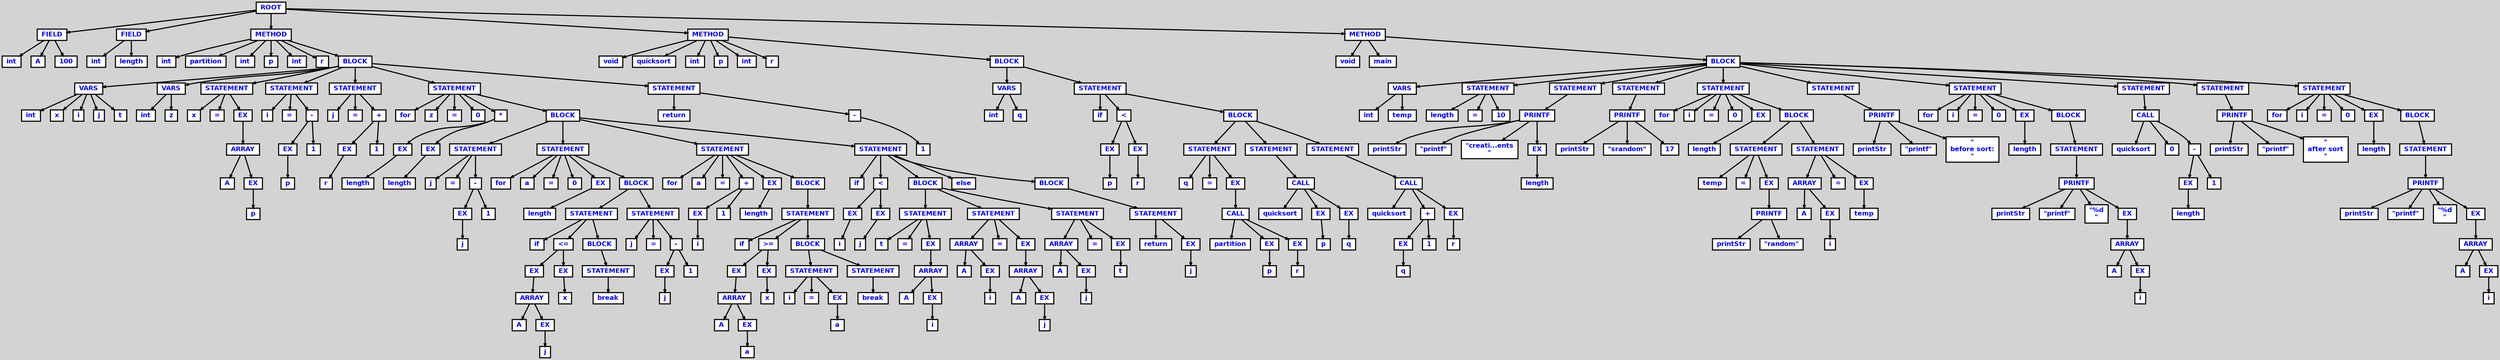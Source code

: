 digraph {

	ordering=out;
	ranksep=.4;
	bgcolor="lightgrey"; node [shape=box, fixedsize=false, fontsize=12, fontname="Helvetica-bold", fontcolor="blue"
		width=.25, height=.25, color="black", fillcolor="white", style="filled, solid, bold"];
	edge [arrowsize=.5, color="black", style="bold"]

  n0 [label="ROOT"];
  n1 [label="FIELD"];
  n1 [label="FIELD"];
  n2 [label="int"];
  n3 [label="A"];
  n4 [label="100"];
  n5 [label="FIELD"];
  n5 [label="FIELD"];
  n6 [label="int"];
  n7 [label="length"];
  n8 [label="METHOD"];
  n8 [label="METHOD"];
  n9 [label="int"];
  n10 [label="partition"];
  n11 [label="int"];
  n12 [label="p"];
  n13 [label="int"];
  n14 [label="r"];
  n15 [label="BLOCK"];
  n15 [label="BLOCK"];
  n16 [label="VARS"];
  n16 [label="VARS"];
  n17 [label="int"];
  n18 [label="x"];
  n19 [label="i"];
  n20 [label="j"];
  n21 [label="t"];
  n22 [label="VARS"];
  n22 [label="VARS"];
  n23 [label="int"];
  n24 [label="z"];
  n25 [label="STATEMENT"];
  n25 [label="STATEMENT"];
  n26 [label="x"];
  n27 [label="="];
  n28 [label="EX"];
  n28 [label="EX"];
  n29 [label="ARRAY"];
  n29 [label="ARRAY"];
  n30 [label="A"];
  n31 [label="EX"];
  n31 [label="EX"];
  n32 [label="p"];
  n33 [label="STATEMENT"];
  n33 [label="STATEMENT"];
  n34 [label="i"];
  n35 [label="="];
  n36 [label="-"];
  n36 [label="-"];
  n37 [label="EX"];
  n37 [label="EX"];
  n38 [label="p"];
  n39 [label="1"];
  n40 [label="STATEMENT"];
  n40 [label="STATEMENT"];
  n41 [label="j"];
  n42 [label="="];
  n43 [label="+"];
  n43 [label="+"];
  n44 [label="EX"];
  n44 [label="EX"];
  n45 [label="r"];
  n46 [label="1"];
  n47 [label="STATEMENT"];
  n47 [label="STATEMENT"];
  n48 [label="for"];
  n49 [label="z"];
  n50 [label="="];
  n51 [label="0"];
  n52 [label="*"];
  n52 [label="*"];
  n53 [label="EX"];
  n53 [label="EX"];
  n54 [label="length"];
  n55 [label="EX"];
  n55 [label="EX"];
  n56 [label="length"];
  n57 [label="BLOCK"];
  n57 [label="BLOCK"];
  n58 [label="STATEMENT"];
  n58 [label="STATEMENT"];
  n59 [label="j"];
  n60 [label="="];
  n61 [label="-"];
  n61 [label="-"];
  n62 [label="EX"];
  n62 [label="EX"];
  n63 [label="j"];
  n64 [label="1"];
  n65 [label="STATEMENT"];
  n65 [label="STATEMENT"];
  n66 [label="for"];
  n67 [label="a"];
  n68 [label="="];
  n69 [label="0"];
  n70 [label="EX"];
  n70 [label="EX"];
  n71 [label="length"];
  n72 [label="BLOCK"];
  n72 [label="BLOCK"];
  n73 [label="STATEMENT"];
  n73 [label="STATEMENT"];
  n74 [label="if"];
  n75 [label="<="];
  n75 [label="<="];
  n76 [label="EX"];
  n76 [label="EX"];
  n77 [label="ARRAY"];
  n77 [label="ARRAY"];
  n78 [label="A"];
  n79 [label="EX"];
  n79 [label="EX"];
  n80 [label="j"];
  n81 [label="EX"];
  n81 [label="EX"];
  n82 [label="x"];
  n83 [label="BLOCK"];
  n83 [label="BLOCK"];
  n84 [label="STATEMENT"];
  n84 [label="STATEMENT"];
  n85 [label="break"];
  n86 [label="STATEMENT"];
  n86 [label="STATEMENT"];
  n87 [label="j"];
  n88 [label="="];
  n89 [label="-"];
  n89 [label="-"];
  n90 [label="EX"];
  n90 [label="EX"];
  n91 [label="j"];
  n92 [label="1"];
  n93 [label="STATEMENT"];
  n93 [label="STATEMENT"];
  n94 [label="for"];
  n95 [label="a"];
  n96 [label="="];
  n97 [label="+"];
  n97 [label="+"];
  n98 [label="EX"];
  n98 [label="EX"];
  n99 [label="i"];
  n100 [label="1"];
  n101 [label="EX"];
  n101 [label="EX"];
  n102 [label="length"];
  n103 [label="BLOCK"];
  n103 [label="BLOCK"];
  n104 [label="STATEMENT"];
  n104 [label="STATEMENT"];
  n105 [label="if"];
  n106 [label=">="];
  n106 [label=">="];
  n107 [label="EX"];
  n107 [label="EX"];
  n108 [label="ARRAY"];
  n108 [label="ARRAY"];
  n109 [label="A"];
  n110 [label="EX"];
  n110 [label="EX"];
  n111 [label="a"];
  n112 [label="EX"];
  n112 [label="EX"];
  n113 [label="x"];
  n114 [label="BLOCK"];
  n114 [label="BLOCK"];
  n115 [label="STATEMENT"];
  n115 [label="STATEMENT"];
  n116 [label="i"];
  n117 [label="="];
  n118 [label="EX"];
  n118 [label="EX"];
  n119 [label="a"];
  n120 [label="STATEMENT"];
  n120 [label="STATEMENT"];
  n121 [label="break"];
  n122 [label="STATEMENT"];
  n122 [label="STATEMENT"];
  n123 [label="if"];
  n124 [label="<"];
  n124 [label="<"];
  n125 [label="EX"];
  n125 [label="EX"];
  n126 [label="i"];
  n127 [label="EX"];
  n127 [label="EX"];
  n128 [label="j"];
  n129 [label="BLOCK"];
  n129 [label="BLOCK"];
  n130 [label="STATEMENT"];
  n130 [label="STATEMENT"];
  n131 [label="t"];
  n132 [label="="];
  n133 [label="EX"];
  n133 [label="EX"];
  n134 [label="ARRAY"];
  n134 [label="ARRAY"];
  n135 [label="A"];
  n136 [label="EX"];
  n136 [label="EX"];
  n137 [label="i"];
  n138 [label="STATEMENT"];
  n138 [label="STATEMENT"];
  n139 [label="ARRAY"];
  n139 [label="ARRAY"];
  n140 [label="A"];
  n141 [label="EX"];
  n141 [label="EX"];
  n142 [label="i"];
  n143 [label="="];
  n144 [label="EX"];
  n144 [label="EX"];
  n145 [label="ARRAY"];
  n145 [label="ARRAY"];
  n146 [label="A"];
  n147 [label="EX"];
  n147 [label="EX"];
  n148 [label="j"];
  n149 [label="STATEMENT"];
  n149 [label="STATEMENT"];
  n150 [label="ARRAY"];
  n150 [label="ARRAY"];
  n151 [label="A"];
  n152 [label="EX"];
  n152 [label="EX"];
  n153 [label="j"];
  n154 [label="="];
  n155 [label="EX"];
  n155 [label="EX"];
  n156 [label="t"];
  n157 [label="else"];
  n158 [label="BLOCK"];
  n158 [label="BLOCK"];
  n159 [label="STATEMENT"];
  n159 [label="STATEMENT"];
  n160 [label="return"];
  n161 [label="EX"];
  n161 [label="EX"];
  n162 [label="j"];
  n163 [label="STATEMENT"];
  n163 [label="STATEMENT"];
  n164 [label="return"];
  n165 [label="-"];
  n165 [label="-"];
  n166 [label="1"];
  n167 [label="METHOD"];
  n167 [label="METHOD"];
  n168 [label="void"];
  n169 [label="quicksort"];
  n170 [label="int"];
  n171 [label="p"];
  n172 [label="int"];
  n173 [label="r"];
  n174 [label="BLOCK"];
  n174 [label="BLOCK"];
  n175 [label="VARS"];
  n175 [label="VARS"];
  n176 [label="int"];
  n177 [label="q"];
  n178 [label="STATEMENT"];
  n178 [label="STATEMENT"];
  n179 [label="if"];
  n180 [label="<"];
  n180 [label="<"];
  n181 [label="EX"];
  n181 [label="EX"];
  n182 [label="p"];
  n183 [label="EX"];
  n183 [label="EX"];
  n184 [label="r"];
  n185 [label="BLOCK"];
  n185 [label="BLOCK"];
  n186 [label="STATEMENT"];
  n186 [label="STATEMENT"];
  n187 [label="q"];
  n188 [label="="];
  n189 [label="EX"];
  n189 [label="EX"];
  n190 [label="CALL"];
  n190 [label="CALL"];
  n191 [label="partition"];
  n192 [label="EX"];
  n192 [label="EX"];
  n193 [label="p"];
  n194 [label="EX"];
  n194 [label="EX"];
  n195 [label="r"];
  n196 [label="STATEMENT"];
  n196 [label="STATEMENT"];
  n197 [label="CALL"];
  n197 [label="CALL"];
  n198 [label="quicksort"];
  n199 [label="EX"];
  n199 [label="EX"];
  n200 [label="p"];
  n201 [label="EX"];
  n201 [label="EX"];
  n202 [label="q"];
  n203 [label="STATEMENT"];
  n203 [label="STATEMENT"];
  n204 [label="CALL"];
  n204 [label="CALL"];
  n205 [label="quicksort"];
  n206 [label="+"];
  n206 [label="+"];
  n207 [label="EX"];
  n207 [label="EX"];
  n208 [label="q"];
  n209 [label="1"];
  n210 [label="EX"];
  n210 [label="EX"];
  n211 [label="r"];
  n212 [label="METHOD"];
  n212 [label="METHOD"];
  n213 [label="void"];
  n214 [label="main"];
  n215 [label="BLOCK"];
  n215 [label="BLOCK"];
  n216 [label="VARS"];
  n216 [label="VARS"];
  n217 [label="int"];
  n218 [label="temp"];
  n219 [label="STATEMENT"];
  n219 [label="STATEMENT"];
  n220 [label="length"];
  n221 [label="="];
  n222 [label="10"];
  n223 [label="STATEMENT"];
  n223 [label="STATEMENT"];
  n224 [label="PRINTF"];
  n224 [label="PRINTF"];
  n225 [label="printStr"];
  n226 [label="\"printf\""];
  n227 [label="\"creati...ents\n\""];
  n228 [label="EX"];
  n228 [label="EX"];
  n229 [label="length"];
  n230 [label="STATEMENT"];
  n230 [label="STATEMENT"];
  n231 [label="PRINTF"];
  n231 [label="PRINTF"];
  n232 [label="printStr"];
  n233 [label="\"srandom\""];
  n234 [label="17"];
  n235 [label="STATEMENT"];
  n235 [label="STATEMENT"];
  n236 [label="for"];
  n237 [label="i"];
  n238 [label="="];
  n239 [label="0"];
  n240 [label="EX"];
  n240 [label="EX"];
  n241 [label="length"];
  n242 [label="BLOCK"];
  n242 [label="BLOCK"];
  n243 [label="STATEMENT"];
  n243 [label="STATEMENT"];
  n244 [label="temp"];
  n245 [label="="];
  n246 [label="EX"];
  n246 [label="EX"];
  n247 [label="PRINTF"];
  n247 [label="PRINTF"];
  n248 [label="printStr"];
  n249 [label="\"random\""];
  n250 [label="STATEMENT"];
  n250 [label="STATEMENT"];
  n251 [label="ARRAY"];
  n251 [label="ARRAY"];
  n252 [label="A"];
  n253 [label="EX"];
  n253 [label="EX"];
  n254 [label="i"];
  n255 [label="="];
  n256 [label="EX"];
  n256 [label="EX"];
  n257 [label="temp"];
  n258 [label="STATEMENT"];
  n258 [label="STATEMENT"];
  n259 [label="PRINTF"];
  n259 [label="PRINTF"];
  n260 [label="printStr"];
  n261 [label="\"printf\""];
  n262 [label="\"\nbefore sort:\n\""];
  n263 [label="STATEMENT"];
  n263 [label="STATEMENT"];
  n264 [label="for"];
  n265 [label="i"];
  n266 [label="="];
  n267 [label="0"];
  n268 [label="EX"];
  n268 [label="EX"];
  n269 [label="length"];
  n270 [label="BLOCK"];
  n270 [label="BLOCK"];
  n271 [label="STATEMENT"];
  n271 [label="STATEMENT"];
  n272 [label="PRINTF"];
  n272 [label="PRINTF"];
  n273 [label="printStr"];
  n274 [label="\"printf\""];
  n275 [label="\"%d\n\""];
  n276 [label="EX"];
  n276 [label="EX"];
  n277 [label="ARRAY"];
  n277 [label="ARRAY"];
  n278 [label="A"];
  n279 [label="EX"];
  n279 [label="EX"];
  n280 [label="i"];
  n281 [label="STATEMENT"];
  n281 [label="STATEMENT"];
  n282 [label="CALL"];
  n282 [label="CALL"];
  n283 [label="quicksort"];
  n284 [label="0"];
  n285 [label="-"];
  n285 [label="-"];
  n286 [label="EX"];
  n286 [label="EX"];
  n287 [label="length"];
  n288 [label="1"];
  n289 [label="STATEMENT"];
  n289 [label="STATEMENT"];
  n290 [label="PRINTF"];
  n290 [label="PRINTF"];
  n291 [label="printStr"];
  n292 [label="\"printf\""];
  n293 [label="\"\nafter sort\n\""];
  n294 [label="STATEMENT"];
  n294 [label="STATEMENT"];
  n295 [label="for"];
  n296 [label="i"];
  n297 [label="="];
  n298 [label="0"];
  n299 [label="EX"];
  n299 [label="EX"];
  n300 [label="length"];
  n301 [label="BLOCK"];
  n301 [label="BLOCK"];
  n302 [label="STATEMENT"];
  n302 [label="STATEMENT"];
  n303 [label="PRINTF"];
  n303 [label="PRINTF"];
  n304 [label="printStr"];
  n305 [label="\"printf\""];
  n306 [label="\"%d\n\""];
  n307 [label="EX"];
  n307 [label="EX"];
  n308 [label="ARRAY"];
  n308 [label="ARRAY"];
  n309 [label="A"];
  n310 [label="EX"];
  n310 [label="EX"];
  n311 [label="i"];

  n0 -> n1 // "ROOT" -> "FIELD"
  n1 -> n2 // "FIELD" -> "int"
  n1 -> n3 // "FIELD" -> "A"
  n1 -> n4 // "FIELD" -> "100"
  n0 -> n5 // "ROOT" -> "FIELD"
  n5 -> n6 // "FIELD" -> "int"
  n5 -> n7 // "FIELD" -> "length"
  n0 -> n8 // "ROOT" -> "METHOD"
  n8 -> n9 // "METHOD" -> "int"
  n8 -> n10 // "METHOD" -> "partition"
  n8 -> n11 // "METHOD" -> "int"
  n8 -> n12 // "METHOD" -> "p"
  n8 -> n13 // "METHOD" -> "int"
  n8 -> n14 // "METHOD" -> "r"
  n8 -> n15 // "METHOD" -> "BLOCK"
  n15 -> n16 // "BLOCK" -> "VARS"
  n16 -> n17 // "VARS" -> "int"
  n16 -> n18 // "VARS" -> "x"
  n16 -> n19 // "VARS" -> "i"
  n16 -> n20 // "VARS" -> "j"
  n16 -> n21 // "VARS" -> "t"
  n15 -> n22 // "BLOCK" -> "VARS"
  n22 -> n23 // "VARS" -> "int"
  n22 -> n24 // "VARS" -> "z"
  n15 -> n25 // "BLOCK" -> "STATEMENT"
  n25 -> n26 // "STATEMENT" -> "x"
  n25 -> n27 // "STATEMENT" -> "="
  n25 -> n28 // "STATEMENT" -> "EX"
  n28 -> n29 // "EX" -> "ARRAY"
  n29 -> n30 // "ARRAY" -> "A"
  n29 -> n31 // "ARRAY" -> "EX"
  n31 -> n32 // "EX" -> "p"
  n15 -> n33 // "BLOCK" -> "STATEMENT"
  n33 -> n34 // "STATEMENT" -> "i"
  n33 -> n35 // "STATEMENT" -> "="
  n33 -> n36 // "STATEMENT" -> "-"
  n36 -> n37 // "-" -> "EX"
  n37 -> n38 // "EX" -> "p"
  n36 -> n39 // "-" -> "1"
  n15 -> n40 // "BLOCK" -> "STATEMENT"
  n40 -> n41 // "STATEMENT" -> "j"
  n40 -> n42 // "STATEMENT" -> "="
  n40 -> n43 // "STATEMENT" -> "+"
  n43 -> n44 // "+" -> "EX"
  n44 -> n45 // "EX" -> "r"
  n43 -> n46 // "+" -> "1"
  n15 -> n47 // "BLOCK" -> "STATEMENT"
  n47 -> n48 // "STATEMENT" -> "for"
  n47 -> n49 // "STATEMENT" -> "z"
  n47 -> n50 // "STATEMENT" -> "="
  n47 -> n51 // "STATEMENT" -> "0"
  n47 -> n52 // "STATEMENT" -> "*"
  n52 -> n53 // "*" -> "EX"
  n53 -> n54 // "EX" -> "length"
  n52 -> n55 // "*" -> "EX"
  n55 -> n56 // "EX" -> "length"
  n47 -> n57 // "STATEMENT" -> "BLOCK"
  n57 -> n58 // "BLOCK" -> "STATEMENT"
  n58 -> n59 // "STATEMENT" -> "j"
  n58 -> n60 // "STATEMENT" -> "="
  n58 -> n61 // "STATEMENT" -> "-"
  n61 -> n62 // "-" -> "EX"
  n62 -> n63 // "EX" -> "j"
  n61 -> n64 // "-" -> "1"
  n57 -> n65 // "BLOCK" -> "STATEMENT"
  n65 -> n66 // "STATEMENT" -> "for"
  n65 -> n67 // "STATEMENT" -> "a"
  n65 -> n68 // "STATEMENT" -> "="
  n65 -> n69 // "STATEMENT" -> "0"
  n65 -> n70 // "STATEMENT" -> "EX"
  n70 -> n71 // "EX" -> "length"
  n65 -> n72 // "STATEMENT" -> "BLOCK"
  n72 -> n73 // "BLOCK" -> "STATEMENT"
  n73 -> n74 // "STATEMENT" -> "if"
  n73 -> n75 // "STATEMENT" -> "<="
  n75 -> n76 // "<=" -> "EX"
  n76 -> n77 // "EX" -> "ARRAY"
  n77 -> n78 // "ARRAY" -> "A"
  n77 -> n79 // "ARRAY" -> "EX"
  n79 -> n80 // "EX" -> "j"
  n75 -> n81 // "<=" -> "EX"
  n81 -> n82 // "EX" -> "x"
  n73 -> n83 // "STATEMENT" -> "BLOCK"
  n83 -> n84 // "BLOCK" -> "STATEMENT"
  n84 -> n85 // "STATEMENT" -> "break"
  n72 -> n86 // "BLOCK" -> "STATEMENT"
  n86 -> n87 // "STATEMENT" -> "j"
  n86 -> n88 // "STATEMENT" -> "="
  n86 -> n89 // "STATEMENT" -> "-"
  n89 -> n90 // "-" -> "EX"
  n90 -> n91 // "EX" -> "j"
  n89 -> n92 // "-" -> "1"
  n57 -> n93 // "BLOCK" -> "STATEMENT"
  n93 -> n94 // "STATEMENT" -> "for"
  n93 -> n95 // "STATEMENT" -> "a"
  n93 -> n96 // "STATEMENT" -> "="
  n93 -> n97 // "STATEMENT" -> "+"
  n97 -> n98 // "+" -> "EX"
  n98 -> n99 // "EX" -> "i"
  n97 -> n100 // "+" -> "1"
  n93 -> n101 // "STATEMENT" -> "EX"
  n101 -> n102 // "EX" -> "length"
  n93 -> n103 // "STATEMENT" -> "BLOCK"
  n103 -> n104 // "BLOCK" -> "STATEMENT"
  n104 -> n105 // "STATEMENT" -> "if"
  n104 -> n106 // "STATEMENT" -> ">="
  n106 -> n107 // ">=" -> "EX"
  n107 -> n108 // "EX" -> "ARRAY"
  n108 -> n109 // "ARRAY" -> "A"
  n108 -> n110 // "ARRAY" -> "EX"
  n110 -> n111 // "EX" -> "a"
  n106 -> n112 // ">=" -> "EX"
  n112 -> n113 // "EX" -> "x"
  n104 -> n114 // "STATEMENT" -> "BLOCK"
  n114 -> n115 // "BLOCK" -> "STATEMENT"
  n115 -> n116 // "STATEMENT" -> "i"
  n115 -> n117 // "STATEMENT" -> "="
  n115 -> n118 // "STATEMENT" -> "EX"
  n118 -> n119 // "EX" -> "a"
  n114 -> n120 // "BLOCK" -> "STATEMENT"
  n120 -> n121 // "STATEMENT" -> "break"
  n57 -> n122 // "BLOCK" -> "STATEMENT"
  n122 -> n123 // "STATEMENT" -> "if"
  n122 -> n124 // "STATEMENT" -> "<"
  n124 -> n125 // "<" -> "EX"
  n125 -> n126 // "EX" -> "i"
  n124 -> n127 // "<" -> "EX"
  n127 -> n128 // "EX" -> "j"
  n122 -> n129 // "STATEMENT" -> "BLOCK"
  n129 -> n130 // "BLOCK" -> "STATEMENT"
  n130 -> n131 // "STATEMENT" -> "t"
  n130 -> n132 // "STATEMENT" -> "="
  n130 -> n133 // "STATEMENT" -> "EX"
  n133 -> n134 // "EX" -> "ARRAY"
  n134 -> n135 // "ARRAY" -> "A"
  n134 -> n136 // "ARRAY" -> "EX"
  n136 -> n137 // "EX" -> "i"
  n129 -> n138 // "BLOCK" -> "STATEMENT"
  n138 -> n139 // "STATEMENT" -> "ARRAY"
  n139 -> n140 // "ARRAY" -> "A"
  n139 -> n141 // "ARRAY" -> "EX"
  n141 -> n142 // "EX" -> "i"
  n138 -> n143 // "STATEMENT" -> "="
  n138 -> n144 // "STATEMENT" -> "EX"
  n144 -> n145 // "EX" -> "ARRAY"
  n145 -> n146 // "ARRAY" -> "A"
  n145 -> n147 // "ARRAY" -> "EX"
  n147 -> n148 // "EX" -> "j"
  n129 -> n149 // "BLOCK" -> "STATEMENT"
  n149 -> n150 // "STATEMENT" -> "ARRAY"
  n150 -> n151 // "ARRAY" -> "A"
  n150 -> n152 // "ARRAY" -> "EX"
  n152 -> n153 // "EX" -> "j"
  n149 -> n154 // "STATEMENT" -> "="
  n149 -> n155 // "STATEMENT" -> "EX"
  n155 -> n156 // "EX" -> "t"
  n122 -> n157 // "STATEMENT" -> "else"
  n122 -> n158 // "STATEMENT" -> "BLOCK"
  n158 -> n159 // "BLOCK" -> "STATEMENT"
  n159 -> n160 // "STATEMENT" -> "return"
  n159 -> n161 // "STATEMENT" -> "EX"
  n161 -> n162 // "EX" -> "j"
  n15 -> n163 // "BLOCK" -> "STATEMENT"
  n163 -> n164 // "STATEMENT" -> "return"
  n163 -> n165 // "STATEMENT" -> "-"
  n165 -> n166 // "-" -> "1"
  n0 -> n167 // "ROOT" -> "METHOD"
  n167 -> n168 // "METHOD" -> "void"
  n167 -> n169 // "METHOD" -> "quicksort"
  n167 -> n170 // "METHOD" -> "int"
  n167 -> n171 // "METHOD" -> "p"
  n167 -> n172 // "METHOD" -> "int"
  n167 -> n173 // "METHOD" -> "r"
  n167 -> n174 // "METHOD" -> "BLOCK"
  n174 -> n175 // "BLOCK" -> "VARS"
  n175 -> n176 // "VARS" -> "int"
  n175 -> n177 // "VARS" -> "q"
  n174 -> n178 // "BLOCK" -> "STATEMENT"
  n178 -> n179 // "STATEMENT" -> "if"
  n178 -> n180 // "STATEMENT" -> "<"
  n180 -> n181 // "<" -> "EX"
  n181 -> n182 // "EX" -> "p"
  n180 -> n183 // "<" -> "EX"
  n183 -> n184 // "EX" -> "r"
  n178 -> n185 // "STATEMENT" -> "BLOCK"
  n185 -> n186 // "BLOCK" -> "STATEMENT"
  n186 -> n187 // "STATEMENT" -> "q"
  n186 -> n188 // "STATEMENT" -> "="
  n186 -> n189 // "STATEMENT" -> "EX"
  n189 -> n190 // "EX" -> "CALL"
  n190 -> n191 // "CALL" -> "partition"
  n190 -> n192 // "CALL" -> "EX"
  n192 -> n193 // "EX" -> "p"
  n190 -> n194 // "CALL" -> "EX"
  n194 -> n195 // "EX" -> "r"
  n185 -> n196 // "BLOCK" -> "STATEMENT"
  n196 -> n197 // "STATEMENT" -> "CALL"
  n197 -> n198 // "CALL" -> "quicksort"
  n197 -> n199 // "CALL" -> "EX"
  n199 -> n200 // "EX" -> "p"
  n197 -> n201 // "CALL" -> "EX"
  n201 -> n202 // "EX" -> "q"
  n185 -> n203 // "BLOCK" -> "STATEMENT"
  n203 -> n204 // "STATEMENT" -> "CALL"
  n204 -> n205 // "CALL" -> "quicksort"
  n204 -> n206 // "CALL" -> "+"
  n206 -> n207 // "+" -> "EX"
  n207 -> n208 // "EX" -> "q"
  n206 -> n209 // "+" -> "1"
  n204 -> n210 // "CALL" -> "EX"
  n210 -> n211 // "EX" -> "r"
  n0 -> n212 // "ROOT" -> "METHOD"
  n212 -> n213 // "METHOD" -> "void"
  n212 -> n214 // "METHOD" -> "main"
  n212 -> n215 // "METHOD" -> "BLOCK"
  n215 -> n216 // "BLOCK" -> "VARS"
  n216 -> n217 // "VARS" -> "int"
  n216 -> n218 // "VARS" -> "temp"
  n215 -> n219 // "BLOCK" -> "STATEMENT"
  n219 -> n220 // "STATEMENT" -> "length"
  n219 -> n221 // "STATEMENT" -> "="
  n219 -> n222 // "STATEMENT" -> "10"
  n215 -> n223 // "BLOCK" -> "STATEMENT"
  n223 -> n224 // "STATEMENT" -> "PRINTF"
  n224 -> n225 // "PRINTF" -> "printStr"
  n224 -> n226 // "PRINTF" -> "\"printf\""
  n224 -> n227 // "PRINTF" -> "\"creati...ents\n\""
  n224 -> n228 // "PRINTF" -> "EX"
  n228 -> n229 // "EX" -> "length"
  n215 -> n230 // "BLOCK" -> "STATEMENT"
  n230 -> n231 // "STATEMENT" -> "PRINTF"
  n231 -> n232 // "PRINTF" -> "printStr"
  n231 -> n233 // "PRINTF" -> "\"srandom\""
  n231 -> n234 // "PRINTF" -> "17"
  n215 -> n235 // "BLOCK" -> "STATEMENT"
  n235 -> n236 // "STATEMENT" -> "for"
  n235 -> n237 // "STATEMENT" -> "i"
  n235 -> n238 // "STATEMENT" -> "="
  n235 -> n239 // "STATEMENT" -> "0"
  n235 -> n240 // "STATEMENT" -> "EX"
  n240 -> n241 // "EX" -> "length"
  n235 -> n242 // "STATEMENT" -> "BLOCK"
  n242 -> n243 // "BLOCK" -> "STATEMENT"
  n243 -> n244 // "STATEMENT" -> "temp"
  n243 -> n245 // "STATEMENT" -> "="
  n243 -> n246 // "STATEMENT" -> "EX"
  n246 -> n247 // "EX" -> "PRINTF"
  n247 -> n248 // "PRINTF" -> "printStr"
  n247 -> n249 // "PRINTF" -> "\"random\""
  n242 -> n250 // "BLOCK" -> "STATEMENT"
  n250 -> n251 // "STATEMENT" -> "ARRAY"
  n251 -> n252 // "ARRAY" -> "A"
  n251 -> n253 // "ARRAY" -> "EX"
  n253 -> n254 // "EX" -> "i"
  n250 -> n255 // "STATEMENT" -> "="
  n250 -> n256 // "STATEMENT" -> "EX"
  n256 -> n257 // "EX" -> "temp"
  n215 -> n258 // "BLOCK" -> "STATEMENT"
  n258 -> n259 // "STATEMENT" -> "PRINTF"
  n259 -> n260 // "PRINTF" -> "printStr"
  n259 -> n261 // "PRINTF" -> "\"printf\""
  n259 -> n262 // "PRINTF" -> "\"\nbefore sort:\n\""
  n215 -> n263 // "BLOCK" -> "STATEMENT"
  n263 -> n264 // "STATEMENT" -> "for"
  n263 -> n265 // "STATEMENT" -> "i"
  n263 -> n266 // "STATEMENT" -> "="
  n263 -> n267 // "STATEMENT" -> "0"
  n263 -> n268 // "STATEMENT" -> "EX"
  n268 -> n269 // "EX" -> "length"
  n263 -> n270 // "STATEMENT" -> "BLOCK"
  n270 -> n271 // "BLOCK" -> "STATEMENT"
  n271 -> n272 // "STATEMENT" -> "PRINTF"
  n272 -> n273 // "PRINTF" -> "printStr"
  n272 -> n274 // "PRINTF" -> "\"printf\""
  n272 -> n275 // "PRINTF" -> "\"%d\n\""
  n272 -> n276 // "PRINTF" -> "EX"
  n276 -> n277 // "EX" -> "ARRAY"
  n277 -> n278 // "ARRAY" -> "A"
  n277 -> n279 // "ARRAY" -> "EX"
  n279 -> n280 // "EX" -> "i"
  n215 -> n281 // "BLOCK" -> "STATEMENT"
  n281 -> n282 // "STATEMENT" -> "CALL"
  n282 -> n283 // "CALL" -> "quicksort"
  n282 -> n284 // "CALL" -> "0"
  n282 -> n285 // "CALL" -> "-"
  n285 -> n286 // "-" -> "EX"
  n286 -> n287 // "EX" -> "length"
  n285 -> n288 // "-" -> "1"
  n215 -> n289 // "BLOCK" -> "STATEMENT"
  n289 -> n290 // "STATEMENT" -> "PRINTF"
  n290 -> n291 // "PRINTF" -> "printStr"
  n290 -> n292 // "PRINTF" -> "\"printf\""
  n290 -> n293 // "PRINTF" -> "\"\nafter sort\n\""
  n215 -> n294 // "BLOCK" -> "STATEMENT"
  n294 -> n295 // "STATEMENT" -> "for"
  n294 -> n296 // "STATEMENT" -> "i"
  n294 -> n297 // "STATEMENT" -> "="
  n294 -> n298 // "STATEMENT" -> "0"
  n294 -> n299 // "STATEMENT" -> "EX"
  n299 -> n300 // "EX" -> "length"
  n294 -> n301 // "STATEMENT" -> "BLOCK"
  n301 -> n302 // "BLOCK" -> "STATEMENT"
  n302 -> n303 // "STATEMENT" -> "PRINTF"
  n303 -> n304 // "PRINTF" -> "printStr"
  n303 -> n305 // "PRINTF" -> "\"printf\""
  n303 -> n306 // "PRINTF" -> "\"%d\n\""
  n303 -> n307 // "PRINTF" -> "EX"
  n307 -> n308 // "EX" -> "ARRAY"
  n308 -> n309 // "ARRAY" -> "A"
  n308 -> n310 // "ARRAY" -> "EX"
  n310 -> n311 // "EX" -> "i"

}

